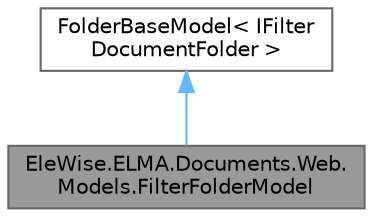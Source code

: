 digraph "EleWise.ELMA.Documents.Web.Models.FilterFolderModel"
{
 // LATEX_PDF_SIZE
  bgcolor="transparent";
  edge [fontname=Helvetica,fontsize=10,labelfontname=Helvetica,labelfontsize=10];
  node [fontname=Helvetica,fontsize=10,shape=box,height=0.2,width=0.4];
  Node1 [id="Node000001",label="EleWise.ELMA.Documents.Web.\lModels.FilterFolderModel",height=0.2,width=0.4,color="gray40", fillcolor="grey60", style="filled", fontcolor="black",tooltip="Модель отображения папки-фильтра"];
  Node2 -> Node1 [id="edge1_Node000001_Node000002",dir="back",color="steelblue1",style="solid",tooltip=" "];
  Node2 [id="Node000002",label="FolderBaseModel\< IFilter\lDocumentFolder \>",height=0.2,width=0.4,color="gray40", fillcolor="white", style="filled",URL="$class_ele_wise_1_1_e_l_m_a_1_1_documents_1_1_web_1_1_models_1_1_folder_base_model.html",tooltip=" "];
}
